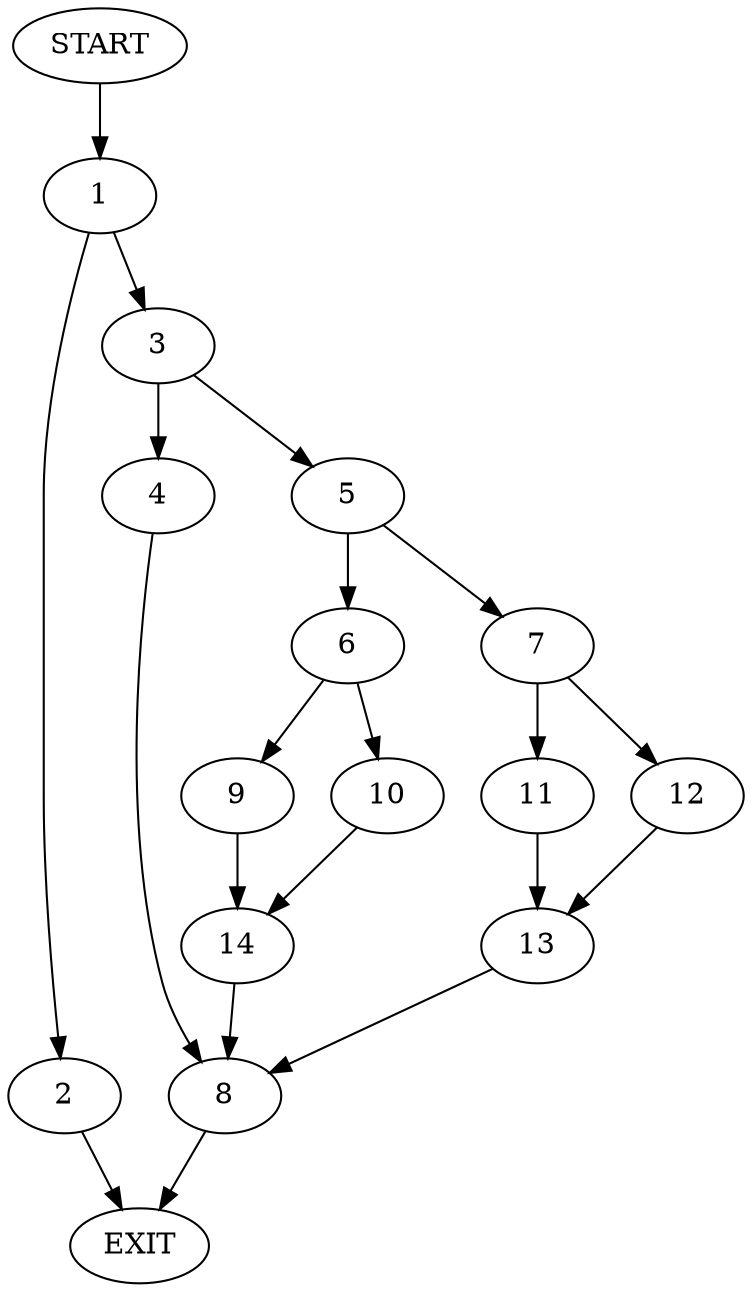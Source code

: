 digraph {
0 [label="START"]
15 [label="EXIT"]
0 -> 1
1 -> 2
1 -> 3
2 -> 15
3 -> 4
3 -> 5
5 -> 6
5 -> 7
4 -> 8
8 -> 15
6 -> 9
6 -> 10
7 -> 11
7 -> 12
11 -> 13
12 -> 13
13 -> 8
10 -> 14
9 -> 14
14 -> 8
}
